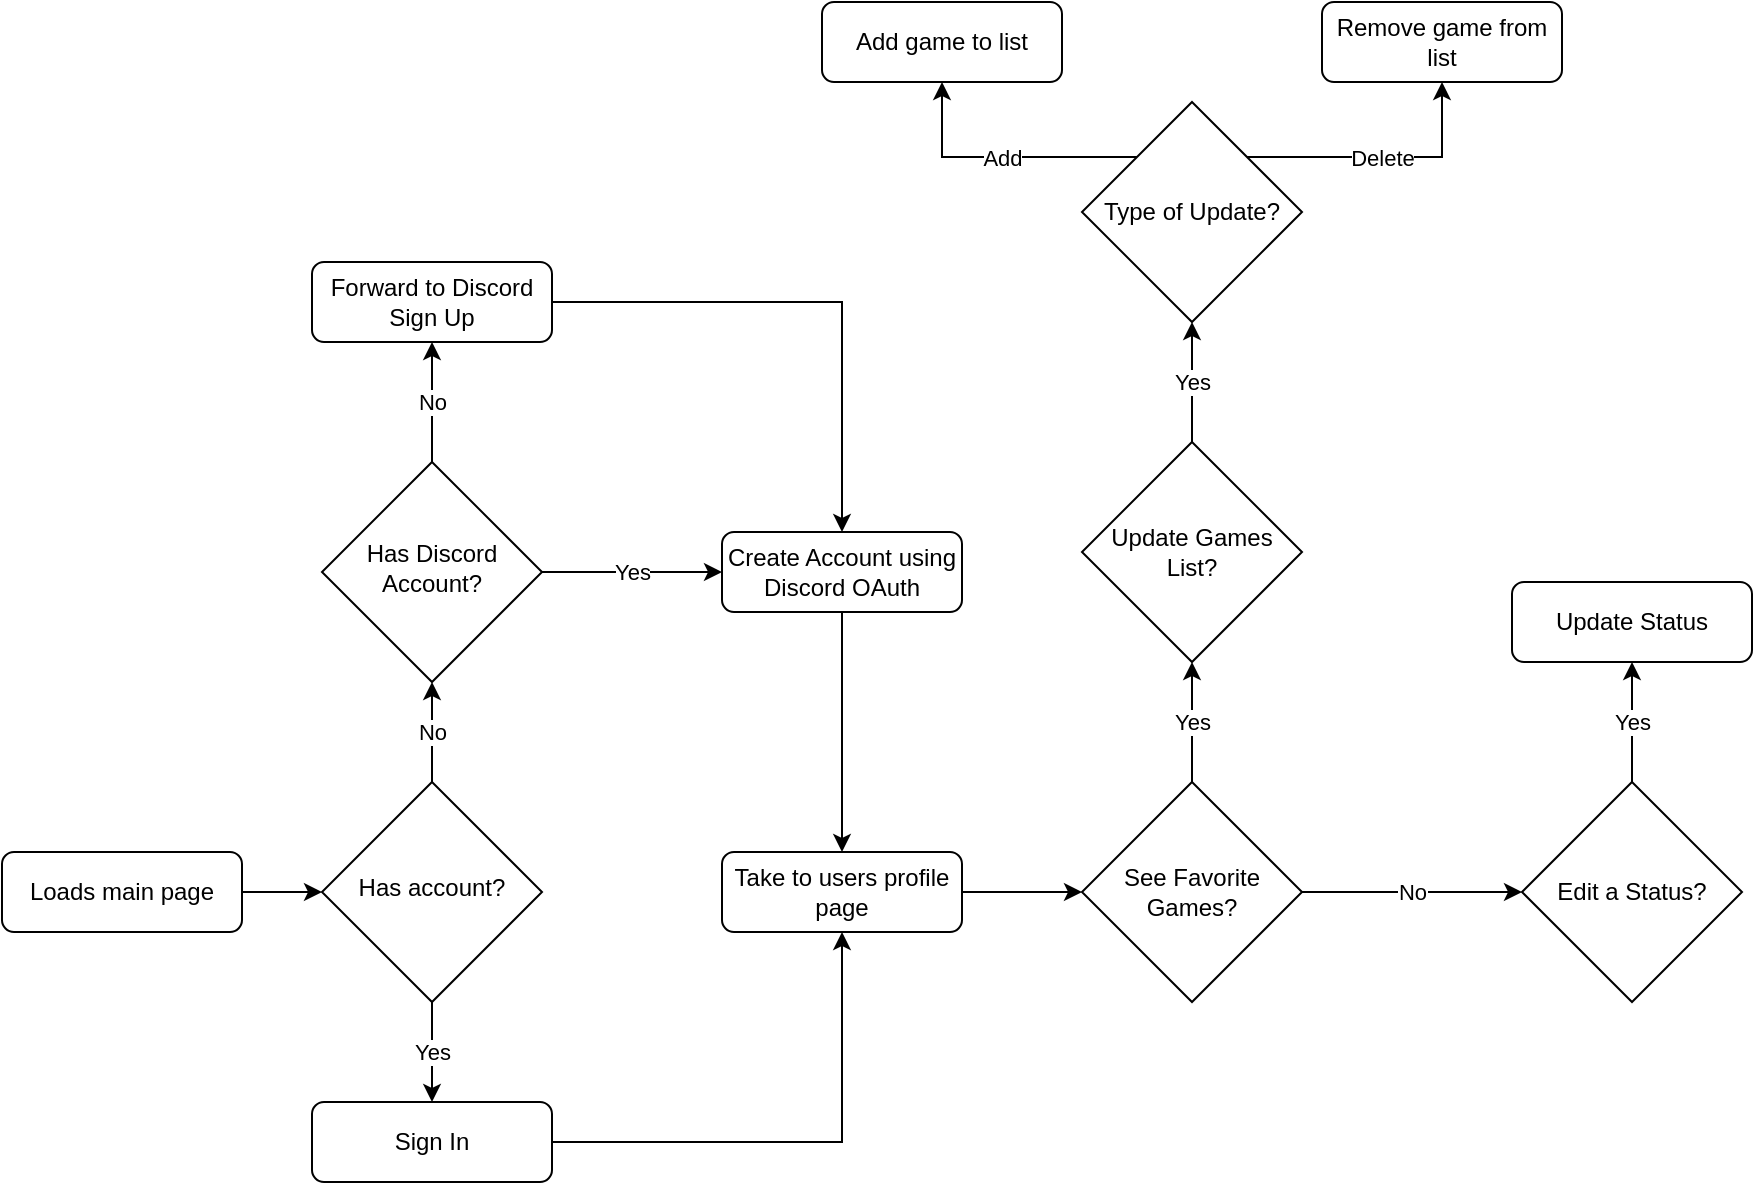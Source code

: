 <mxfile version="16.2.6" type="github">
  <diagram id="C5RBs43oDa-KdzZeNtuy" name="Page-1">
    <mxGraphModel dx="1422" dy="1931" grid="1" gridSize="10" guides="1" tooltips="1" connect="1" arrows="1" fold="1" page="1" pageScale="1" pageWidth="827" pageHeight="1169" math="0" shadow="0">
      <root>
        <mxCell id="WIyWlLk6GJQsqaUBKTNV-0" />
        <mxCell id="WIyWlLk6GJQsqaUBKTNV-1" parent="WIyWlLk6GJQsqaUBKTNV-0" />
        <mxCell id="i91H-9ymQFDq2NlqlVCp-6" style="edgeStyle=orthogonalEdgeStyle;rounded=0;orthogonalLoop=1;jettySize=auto;html=1;exitX=1;exitY=0.5;exitDx=0;exitDy=0;entryX=0;entryY=0.5;entryDx=0;entryDy=0;" edge="1" parent="WIyWlLk6GJQsqaUBKTNV-1" source="WIyWlLk6GJQsqaUBKTNV-3" target="WIyWlLk6GJQsqaUBKTNV-6">
          <mxGeometry relative="1" as="geometry" />
        </mxCell>
        <mxCell id="WIyWlLk6GJQsqaUBKTNV-3" value="Loads main page" style="rounded=1;whiteSpace=wrap;html=1;fontSize=12;glass=0;strokeWidth=1;shadow=0;" parent="WIyWlLk6GJQsqaUBKTNV-1" vertex="1">
          <mxGeometry x="40" y="335" width="120" height="40" as="geometry" />
        </mxCell>
        <mxCell id="i91H-9ymQFDq2NlqlVCp-5" value="No" style="edgeStyle=orthogonalEdgeStyle;rounded=0;orthogonalLoop=1;jettySize=auto;html=1;" edge="1" parent="WIyWlLk6GJQsqaUBKTNV-1" source="WIyWlLk6GJQsqaUBKTNV-6" target="i91H-9ymQFDq2NlqlVCp-4">
          <mxGeometry relative="1" as="geometry" />
        </mxCell>
        <mxCell id="i91H-9ymQFDq2NlqlVCp-7" value="Yes" style="edgeStyle=orthogonalEdgeStyle;rounded=0;orthogonalLoop=1;jettySize=auto;html=1;exitX=0.5;exitY=1;exitDx=0;exitDy=0;entryX=0.5;entryY=0;entryDx=0;entryDy=0;" edge="1" parent="WIyWlLk6GJQsqaUBKTNV-1" source="WIyWlLk6GJQsqaUBKTNV-6" target="i91H-9ymQFDq2NlqlVCp-3">
          <mxGeometry relative="1" as="geometry" />
        </mxCell>
        <mxCell id="WIyWlLk6GJQsqaUBKTNV-6" value="Has account?" style="rhombus;whiteSpace=wrap;html=1;shadow=0;fontFamily=Helvetica;fontSize=12;align=center;strokeWidth=1;spacing=6;spacingTop=-4;" parent="WIyWlLk6GJQsqaUBKTNV-1" vertex="1">
          <mxGeometry x="200" y="300" width="110" height="110" as="geometry" />
        </mxCell>
        <mxCell id="i91H-9ymQFDq2NlqlVCp-19" value="" style="edgeStyle=orthogonalEdgeStyle;rounded=0;orthogonalLoop=1;jettySize=auto;html=1;" edge="1" parent="WIyWlLk6GJQsqaUBKTNV-1" source="WIyWlLk6GJQsqaUBKTNV-7" target="i91H-9ymQFDq2NlqlVCp-18">
          <mxGeometry relative="1" as="geometry" />
        </mxCell>
        <mxCell id="WIyWlLk6GJQsqaUBKTNV-7" value="Create Account using Discord OAuth" style="rounded=1;whiteSpace=wrap;html=1;fontSize=12;glass=0;strokeWidth=1;shadow=0;" parent="WIyWlLk6GJQsqaUBKTNV-1" vertex="1">
          <mxGeometry x="400" y="175" width="120" height="40" as="geometry" />
        </mxCell>
        <mxCell id="i91H-9ymQFDq2NlqlVCp-20" style="edgeStyle=orthogonalEdgeStyle;rounded=0;orthogonalLoop=1;jettySize=auto;html=1;exitX=1;exitY=0.5;exitDx=0;exitDy=0;entryX=0.5;entryY=1;entryDx=0;entryDy=0;" edge="1" parent="WIyWlLk6GJQsqaUBKTNV-1" source="i91H-9ymQFDq2NlqlVCp-3" target="i91H-9ymQFDq2NlqlVCp-18">
          <mxGeometry relative="1" as="geometry" />
        </mxCell>
        <mxCell id="i91H-9ymQFDq2NlqlVCp-3" value="Sign In" style="rounded=1;whiteSpace=wrap;html=1;" vertex="1" parent="WIyWlLk6GJQsqaUBKTNV-1">
          <mxGeometry x="195" y="460" width="120" height="40" as="geometry" />
        </mxCell>
        <mxCell id="i91H-9ymQFDq2NlqlVCp-9" value="Yes" style="edgeStyle=orthogonalEdgeStyle;rounded=0;orthogonalLoop=1;jettySize=auto;html=1;exitX=1;exitY=0.5;exitDx=0;exitDy=0;entryX=0;entryY=0.5;entryDx=0;entryDy=0;" edge="1" parent="WIyWlLk6GJQsqaUBKTNV-1" source="i91H-9ymQFDq2NlqlVCp-4" target="WIyWlLk6GJQsqaUBKTNV-7">
          <mxGeometry relative="1" as="geometry" />
        </mxCell>
        <mxCell id="i91H-9ymQFDq2NlqlVCp-15" value="No" style="edgeStyle=orthogonalEdgeStyle;rounded=0;orthogonalLoop=1;jettySize=auto;html=1;exitX=0.5;exitY=0;exitDx=0;exitDy=0;entryX=0.5;entryY=1;entryDx=0;entryDy=0;" edge="1" parent="WIyWlLk6GJQsqaUBKTNV-1" source="i91H-9ymQFDq2NlqlVCp-4" target="i91H-9ymQFDq2NlqlVCp-13">
          <mxGeometry relative="1" as="geometry" />
        </mxCell>
        <mxCell id="i91H-9ymQFDq2NlqlVCp-4" value="Has Discord Account?" style="rhombus;whiteSpace=wrap;html=1;shadow=0;strokeWidth=1;spacing=6;spacingTop=-4;" vertex="1" parent="WIyWlLk6GJQsqaUBKTNV-1">
          <mxGeometry x="200" y="140" width="110" height="110" as="geometry" />
        </mxCell>
        <mxCell id="i91H-9ymQFDq2NlqlVCp-16" style="edgeStyle=orthogonalEdgeStyle;rounded=0;orthogonalLoop=1;jettySize=auto;html=1;exitX=1;exitY=0.5;exitDx=0;exitDy=0;entryX=0.5;entryY=0;entryDx=0;entryDy=0;" edge="1" parent="WIyWlLk6GJQsqaUBKTNV-1" source="i91H-9ymQFDq2NlqlVCp-13" target="WIyWlLk6GJQsqaUBKTNV-7">
          <mxGeometry relative="1" as="geometry" />
        </mxCell>
        <mxCell id="i91H-9ymQFDq2NlqlVCp-13" value="Forward to Discord Sign Up" style="rounded=1;whiteSpace=wrap;html=1;" vertex="1" parent="WIyWlLk6GJQsqaUBKTNV-1">
          <mxGeometry x="195" y="40" width="120" height="40" as="geometry" />
        </mxCell>
        <mxCell id="i91H-9ymQFDq2NlqlVCp-28" style="edgeStyle=orthogonalEdgeStyle;rounded=0;orthogonalLoop=1;jettySize=auto;html=1;exitX=1;exitY=0.5;exitDx=0;exitDy=0;entryX=0;entryY=0.5;entryDx=0;entryDy=0;" edge="1" parent="WIyWlLk6GJQsqaUBKTNV-1" source="i91H-9ymQFDq2NlqlVCp-18" target="i91H-9ymQFDq2NlqlVCp-27">
          <mxGeometry relative="1" as="geometry" />
        </mxCell>
        <mxCell id="i91H-9ymQFDq2NlqlVCp-18" value="Take to users profile page" style="whiteSpace=wrap;html=1;rounded=1;glass=0;strokeWidth=1;shadow=0;" vertex="1" parent="WIyWlLk6GJQsqaUBKTNV-1">
          <mxGeometry x="400" y="335" width="120" height="40" as="geometry" />
        </mxCell>
        <mxCell id="i91H-9ymQFDq2NlqlVCp-30" value="Yes" style="edgeStyle=orthogonalEdgeStyle;rounded=0;orthogonalLoop=1;jettySize=auto;html=1;exitX=0.5;exitY=0;exitDx=0;exitDy=0;entryX=0.5;entryY=1;entryDx=0;entryDy=0;" edge="1" parent="WIyWlLk6GJQsqaUBKTNV-1" source="i91H-9ymQFDq2NlqlVCp-27" target="i91H-9ymQFDq2NlqlVCp-34">
          <mxGeometry relative="1" as="geometry">
            <mxPoint x="635" y="215" as="targetPoint" />
          </mxGeometry>
        </mxCell>
        <mxCell id="i91H-9ymQFDq2NlqlVCp-32" value="No" style="edgeStyle=orthogonalEdgeStyle;rounded=0;orthogonalLoop=1;jettySize=auto;html=1;exitX=1;exitY=0.5;exitDx=0;exitDy=0;entryX=0;entryY=0.5;entryDx=0;entryDy=0;" edge="1" parent="WIyWlLk6GJQsqaUBKTNV-1" source="i91H-9ymQFDq2NlqlVCp-27" target="i91H-9ymQFDq2NlqlVCp-31">
          <mxGeometry relative="1" as="geometry" />
        </mxCell>
        <mxCell id="i91H-9ymQFDq2NlqlVCp-27" value="See Favorite Games?" style="rhombus;whiteSpace=wrap;html=1;" vertex="1" parent="WIyWlLk6GJQsqaUBKTNV-1">
          <mxGeometry x="580" y="300" width="110" height="110" as="geometry" />
        </mxCell>
        <mxCell id="i91H-9ymQFDq2NlqlVCp-42" value="Yes" style="edgeStyle=orthogonalEdgeStyle;rounded=0;orthogonalLoop=1;jettySize=auto;html=1;exitX=0.5;exitY=0;exitDx=0;exitDy=0;entryX=0.5;entryY=1;entryDx=0;entryDy=0;" edge="1" parent="WIyWlLk6GJQsqaUBKTNV-1" source="i91H-9ymQFDq2NlqlVCp-31" target="i91H-9ymQFDq2NlqlVCp-41">
          <mxGeometry relative="1" as="geometry" />
        </mxCell>
        <mxCell id="i91H-9ymQFDq2NlqlVCp-31" value="Edit a Status?" style="rhombus;whiteSpace=wrap;html=1;" vertex="1" parent="WIyWlLk6GJQsqaUBKTNV-1">
          <mxGeometry x="800" y="300" width="110" height="110" as="geometry" />
        </mxCell>
        <mxCell id="i91H-9ymQFDq2NlqlVCp-36" value="Yes" style="edgeStyle=orthogonalEdgeStyle;rounded=0;orthogonalLoop=1;jettySize=auto;html=1;" edge="1" parent="WIyWlLk6GJQsqaUBKTNV-1" source="i91H-9ymQFDq2NlqlVCp-34" target="i91H-9ymQFDq2NlqlVCp-35">
          <mxGeometry relative="1" as="geometry" />
        </mxCell>
        <mxCell id="i91H-9ymQFDq2NlqlVCp-34" value="Update Games List?" style="rhombus;whiteSpace=wrap;html=1;" vertex="1" parent="WIyWlLk6GJQsqaUBKTNV-1">
          <mxGeometry x="580" y="130" width="110" height="110" as="geometry" />
        </mxCell>
        <mxCell id="i91H-9ymQFDq2NlqlVCp-45" value="Delete" style="edgeStyle=orthogonalEdgeStyle;rounded=0;orthogonalLoop=1;jettySize=auto;html=1;exitX=1;exitY=0;exitDx=0;exitDy=0;entryX=0.5;entryY=1;entryDx=0;entryDy=0;" edge="1" parent="WIyWlLk6GJQsqaUBKTNV-1" source="i91H-9ymQFDq2NlqlVCp-35" target="i91H-9ymQFDq2NlqlVCp-44">
          <mxGeometry relative="1" as="geometry" />
        </mxCell>
        <mxCell id="i91H-9ymQFDq2NlqlVCp-46" value="Add" style="edgeStyle=orthogonalEdgeStyle;rounded=0;orthogonalLoop=1;jettySize=auto;html=1;exitX=0;exitY=0;exitDx=0;exitDy=0;entryX=0.5;entryY=1;entryDx=0;entryDy=0;" edge="1" parent="WIyWlLk6GJQsqaUBKTNV-1" source="i91H-9ymQFDq2NlqlVCp-35" target="i91H-9ymQFDq2NlqlVCp-43">
          <mxGeometry relative="1" as="geometry" />
        </mxCell>
        <mxCell id="i91H-9ymQFDq2NlqlVCp-35" value="Type of Update?" style="rhombus;whiteSpace=wrap;html=1;" vertex="1" parent="WIyWlLk6GJQsqaUBKTNV-1">
          <mxGeometry x="580" y="-40" width="110" height="110" as="geometry" />
        </mxCell>
        <mxCell id="i91H-9ymQFDq2NlqlVCp-41" value="Update Status" style="rounded=1;whiteSpace=wrap;html=1;" vertex="1" parent="WIyWlLk6GJQsqaUBKTNV-1">
          <mxGeometry x="795" y="200" width="120" height="40" as="geometry" />
        </mxCell>
        <mxCell id="i91H-9ymQFDq2NlqlVCp-43" value="Add game to list" style="rounded=1;whiteSpace=wrap;html=1;" vertex="1" parent="WIyWlLk6GJQsqaUBKTNV-1">
          <mxGeometry x="450" y="-90" width="120" height="40" as="geometry" />
        </mxCell>
        <mxCell id="i91H-9ymQFDq2NlqlVCp-44" value="Remove game from list" style="rounded=1;whiteSpace=wrap;html=1;" vertex="1" parent="WIyWlLk6GJQsqaUBKTNV-1">
          <mxGeometry x="700" y="-90" width="120" height="40" as="geometry" />
        </mxCell>
      </root>
    </mxGraphModel>
  </diagram>
</mxfile>
